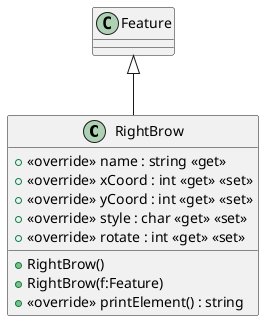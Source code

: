 @startuml
class RightBrow {
    + <<override>> name : string <<get>>
    + <<override>> xCoord : int <<get>> <<set>>
    + <<override>> yCoord : int <<get>> <<set>>
    + <<override>> style : char <<get>> <<set>>
    + <<override>> rotate : int <<get>> <<set>>
    + RightBrow()
    + RightBrow(f:Feature)
    + <<override>> printElement() : string
}
Feature <|-- RightBrow
@enduml
